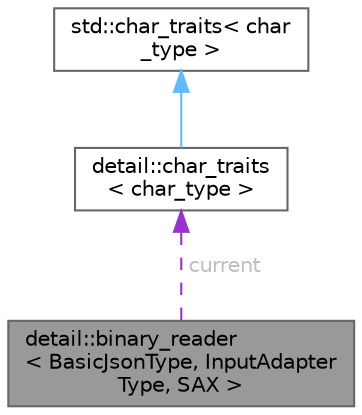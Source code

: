 digraph "detail::binary_reader&lt; BasicJsonType, InputAdapterType, SAX &gt;"
{
 // LATEX_PDF_SIZE
  bgcolor="transparent";
  edge [fontname=Helvetica,fontsize=10,labelfontname=Helvetica,labelfontsize=10];
  node [fontname=Helvetica,fontsize=10,shape=box,height=0.2,width=0.4];
  Node1 [id="Node000001",label="detail::binary_reader\l\< BasicJsonType, InputAdapter\lType, SAX \>",height=0.2,width=0.4,color="gray40", fillcolor="grey60", style="filled", fontcolor="black",tooltip="deserialization of CBOR, MessagePack, and UBJSON values"];
  Node2 -> Node1 [id="edge1_Node000001_Node000002",dir="back",color="darkorchid3",style="dashed",tooltip=" ",label=<<TABLE CELLBORDER="0" BORDER="0"><TR><TD VALIGN="top" ALIGN="LEFT" CELLPADDING="1" CELLSPACING="0">current</TD></TR>
</TABLE>> ,fontcolor="grey" ];
  Node2 [id="Node000002",label="detail::char_traits\l\< char_type \>",height=0.2,width=0.4,color="gray40", fillcolor="white", style="filled",URL="$structdetail_1_1char__traits.html",tooltip=" "];
  Node3 -> Node2 [id="edge2_Node000002_Node000003",dir="back",color="steelblue1",style="solid",tooltip=" "];
  Node3 [id="Node000003",label="std::char_traits\< char\l_type \>",height=0.2,width=0.4,color="gray40", fillcolor="white", style="filled",tooltip=" "];
}
